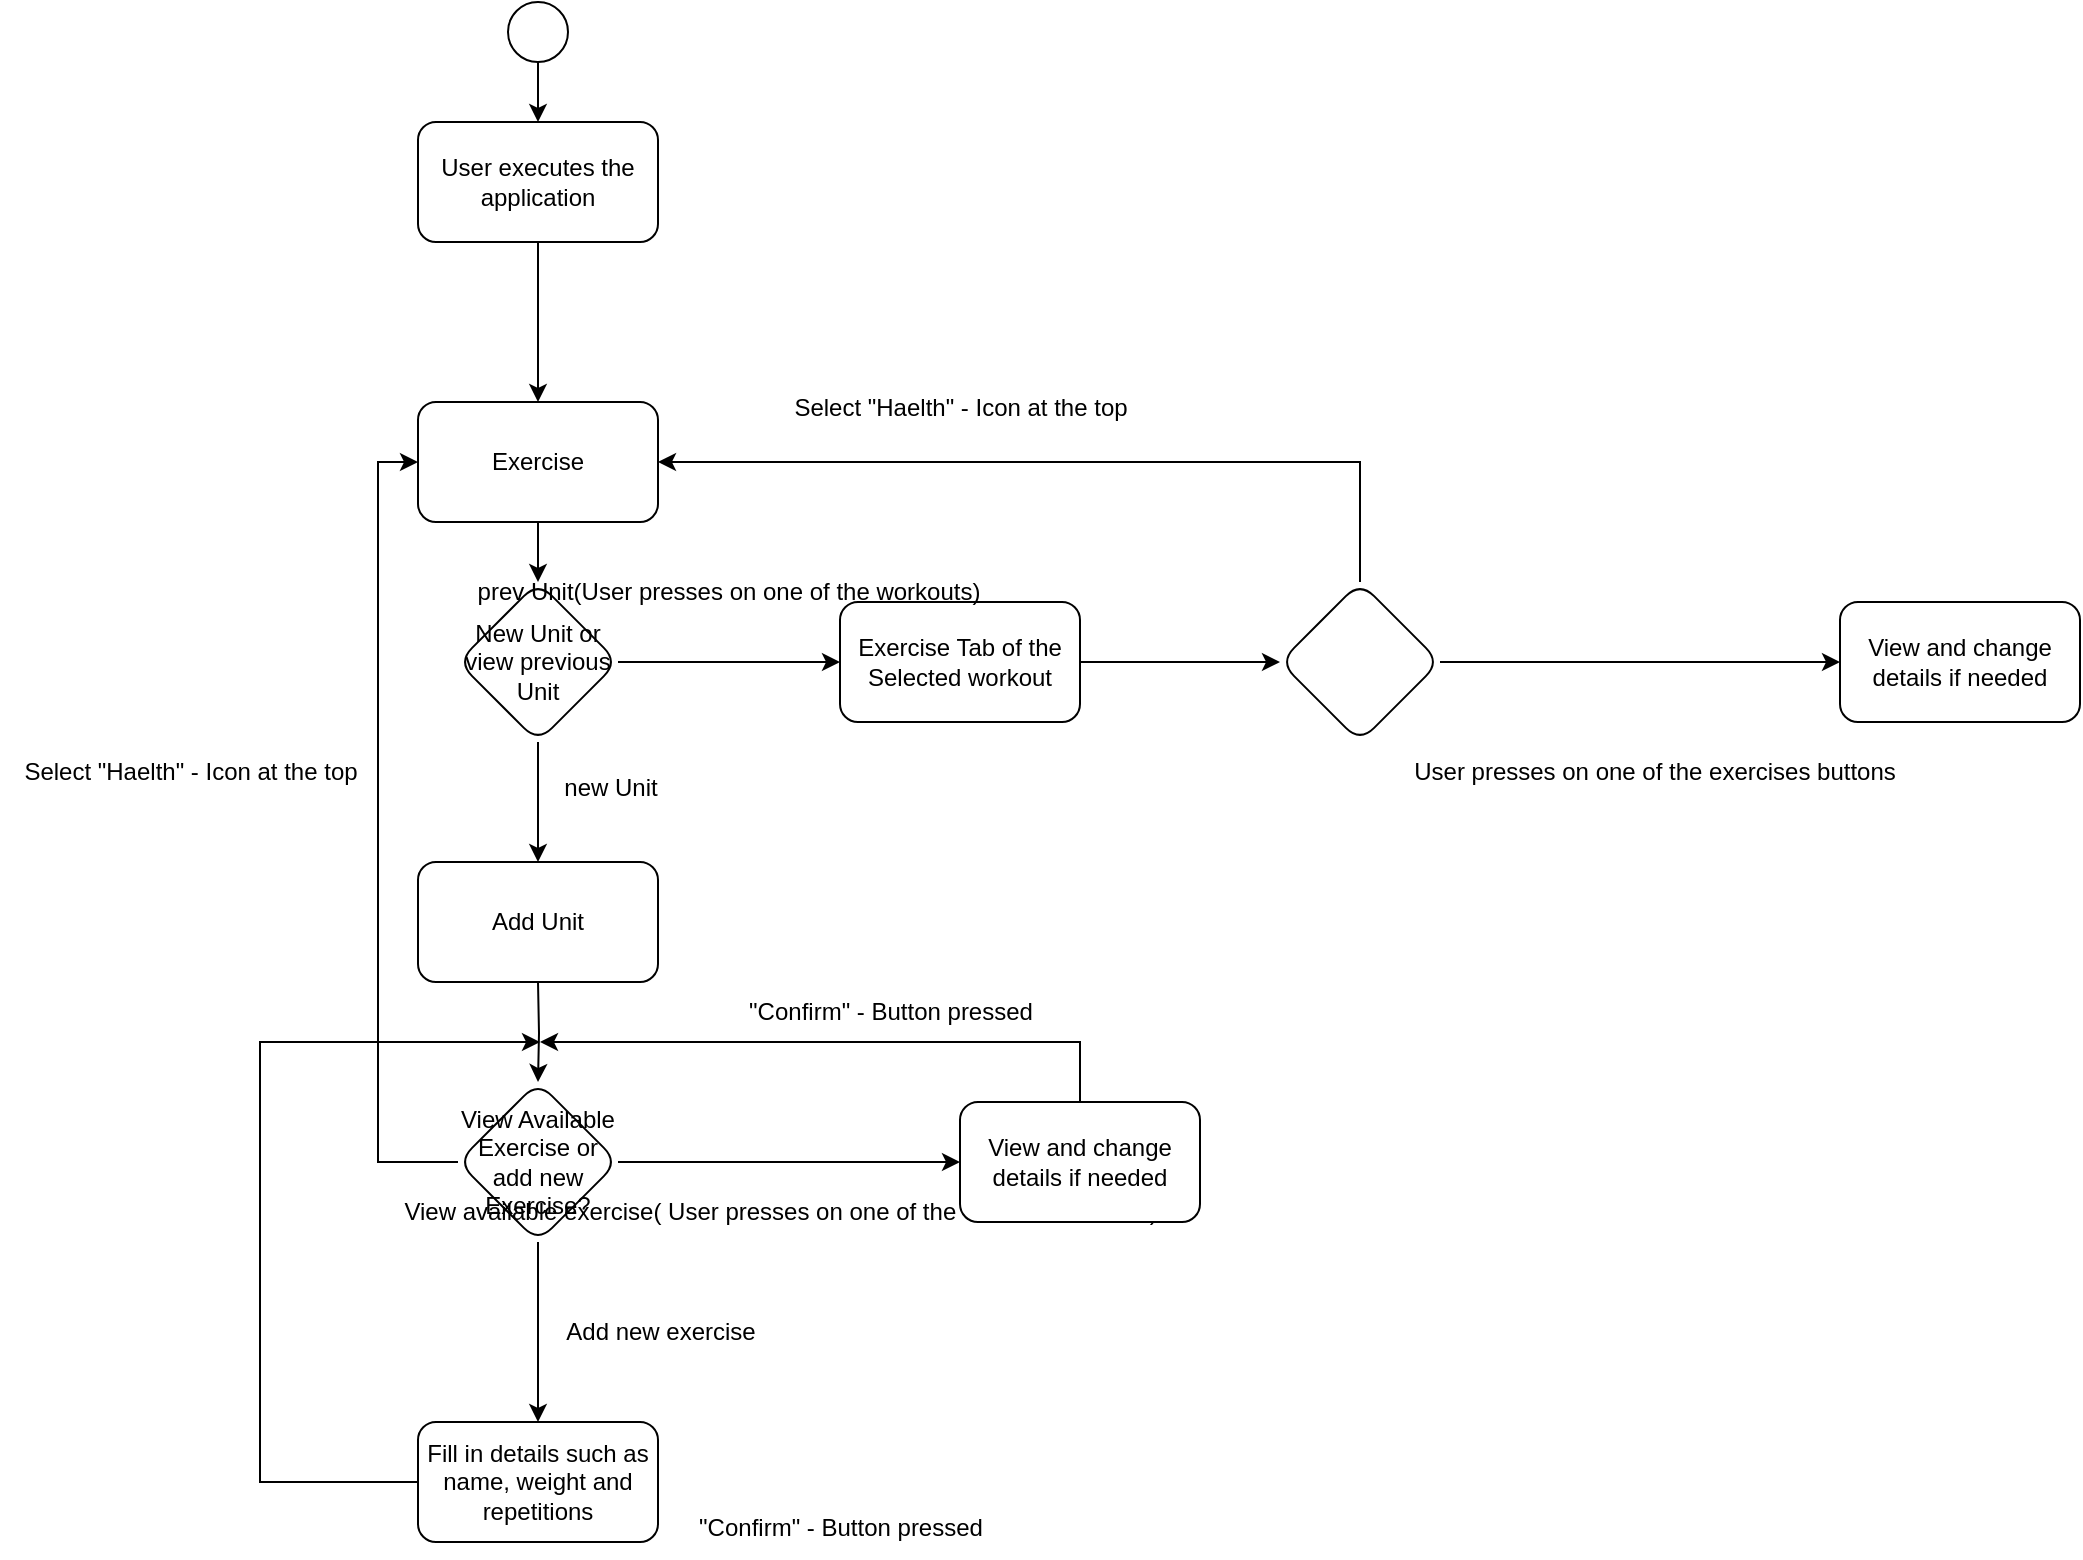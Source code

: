 <mxfile version="24.8.3">
  <diagram name="Seite-1" id="Pswi56oVJqAGP2YK2Thq">
    <mxGraphModel grid="1" page="1" gridSize="10" guides="1" tooltips="1" connect="1" arrows="1" fold="1" pageScale="1" pageWidth="827" pageHeight="1169" math="0" shadow="0">
      <root>
        <mxCell id="0" />
        <mxCell id="1" parent="0" />
        <mxCell id="Qe7jtC1Gjov7ooiE8B-M-1" value="" style="ellipse;" vertex="1" parent="1">
          <mxGeometry x="384" y="20" width="30" height="30" as="geometry" />
        </mxCell>
        <mxCell id="ymSWXSZjxfcndTdVbxmt-2" value="" style="edgeStyle=orthogonalEdgeStyle;rounded=0;orthogonalLoop=1;jettySize=auto;html=1;" edge="1" parent="1" source="Qe7jtC1Gjov7ooiE8B-M-2" target="ymSWXSZjxfcndTdVbxmt-1">
          <mxGeometry relative="1" as="geometry" />
        </mxCell>
        <mxCell id="Qe7jtC1Gjov7ooiE8B-M-2" value="User executes the application" style="rounded=1;whiteSpace=wrap;html=1;" vertex="1" parent="1">
          <mxGeometry x="339" y="80" width="120" height="60" as="geometry" />
        </mxCell>
        <mxCell id="Qe7jtC1Gjov7ooiE8B-M-4" value="" style="endArrow=classic;html=1;rounded=0;exitX=0.5;exitY=1;exitDx=0;exitDy=0;entryX=0.5;entryY=0;entryDx=0;entryDy=0;" edge="1" parent="1" source="Qe7jtC1Gjov7ooiE8B-M-1" target="Qe7jtC1Gjov7ooiE8B-M-2">
          <mxGeometry width="50" height="50" relative="1" as="geometry">
            <mxPoint x="380" y="270" as="sourcePoint" />
            <mxPoint x="430" y="220" as="targetPoint" />
          </mxGeometry>
        </mxCell>
        <mxCell id="ymSWXSZjxfcndTdVbxmt-18" value="" style="edgeStyle=orthogonalEdgeStyle;rounded=0;orthogonalLoop=1;jettySize=auto;html=1;" edge="1" parent="1" source="ymSWXSZjxfcndTdVbxmt-1" target="ymSWXSZjxfcndTdVbxmt-17">
          <mxGeometry relative="1" as="geometry" />
        </mxCell>
        <mxCell id="ymSWXSZjxfcndTdVbxmt-1" value="Exercise" style="whiteSpace=wrap;html=1;rounded=1;" vertex="1" parent="1">
          <mxGeometry x="339" y="220" width="120" height="60" as="geometry" />
        </mxCell>
        <mxCell id="ymSWXSZjxfcndTdVbxmt-6" value="" style="edgeStyle=orthogonalEdgeStyle;rounded=0;orthogonalLoop=1;jettySize=auto;html=1;" edge="1" parent="1" target="ymSWXSZjxfcndTdVbxmt-5">
          <mxGeometry relative="1" as="geometry">
            <mxPoint x="399" y="510" as="sourcePoint" />
          </mxGeometry>
        </mxCell>
        <mxCell id="ymSWXSZjxfcndTdVbxmt-3" value="Add Unit" style="whiteSpace=wrap;html=1;rounded=1;" vertex="1" parent="1">
          <mxGeometry x="339" y="450" width="120" height="60" as="geometry" />
        </mxCell>
        <mxCell id="ymSWXSZjxfcndTdVbxmt-8" value="" style="edgeStyle=orthogonalEdgeStyle;rounded=0;orthogonalLoop=1;jettySize=auto;html=1;entryX=0;entryY=0.5;entryDx=0;entryDy=0;" edge="1" parent="1" source="ymSWXSZjxfcndTdVbxmt-5" target="ymSWXSZjxfcndTdVbxmt-27">
          <mxGeometry relative="1" as="geometry">
            <mxPoint x="590" y="600" as="targetPoint" />
          </mxGeometry>
        </mxCell>
        <mxCell id="ymSWXSZjxfcndTdVbxmt-10" value="" style="edgeStyle=orthogonalEdgeStyle;rounded=0;orthogonalLoop=1;jettySize=auto;html=1;" edge="1" parent="1" source="ymSWXSZjxfcndTdVbxmt-5" target="ymSWXSZjxfcndTdVbxmt-9">
          <mxGeometry relative="1" as="geometry" />
        </mxCell>
        <mxCell id="ymSWXSZjxfcndTdVbxmt-44" style="edgeStyle=orthogonalEdgeStyle;rounded=0;orthogonalLoop=1;jettySize=auto;html=1;exitX=0;exitY=0.5;exitDx=0;exitDy=0;entryX=0;entryY=0.5;entryDx=0;entryDy=0;" edge="1" parent="1" source="ymSWXSZjxfcndTdVbxmt-5" target="ymSWXSZjxfcndTdVbxmt-1">
          <mxGeometry relative="1" as="geometry">
            <mxPoint x="300" y="220" as="targetPoint" />
          </mxGeometry>
        </mxCell>
        <mxCell id="ymSWXSZjxfcndTdVbxmt-5" value="View Available Exercise or add new Exercise?" style="rhombus;whiteSpace=wrap;html=1;rounded=1;" vertex="1" parent="1">
          <mxGeometry x="359" y="560" width="80" height="80" as="geometry" />
        </mxCell>
        <mxCell id="ymSWXSZjxfcndTdVbxmt-41" style="edgeStyle=orthogonalEdgeStyle;rounded=0;orthogonalLoop=1;jettySize=auto;html=1;exitX=1;exitY=0.5;exitDx=0;exitDy=0;" edge="1" parent="1" source="ymSWXSZjxfcndTdVbxmt-9">
          <mxGeometry relative="1" as="geometry">
            <mxPoint x="400" y="540" as="targetPoint" />
            <Array as="points">
              <mxPoint x="260" y="760" />
              <mxPoint x="260" y="540" />
            </Array>
          </mxGeometry>
        </mxCell>
        <mxCell id="ymSWXSZjxfcndTdVbxmt-9" value="Fill in details such as name, weight and repetitions" style="whiteSpace=wrap;html=1;rounded=1;" vertex="1" parent="1">
          <mxGeometry x="339" y="730" width="120" height="60" as="geometry" />
        </mxCell>
        <mxCell id="ymSWXSZjxfcndTdVbxmt-12" value="View available exercise(&amp;nbsp;&lt;span style=&quot;text-wrap-mode: wrap;&quot;&gt;User presses on one of the exercises buttons)&lt;/span&gt;" style="text;html=1;align=center;verticalAlign=middle;resizable=0;points=[];autosize=1;strokeColor=none;fillColor=none;" vertex="1" parent="1">
          <mxGeometry x="320" y="610" width="400" height="30" as="geometry" />
        </mxCell>
        <mxCell id="ymSWXSZjxfcndTdVbxmt-13" value="Add new exercise" style="text;html=1;align=center;verticalAlign=middle;resizable=0;points=[];autosize=1;strokeColor=none;fillColor=none;" vertex="1" parent="1">
          <mxGeometry x="400" y="670" width="120" height="30" as="geometry" />
        </mxCell>
        <mxCell id="ymSWXSZjxfcndTdVbxmt-20" value="" style="edgeStyle=orthogonalEdgeStyle;rounded=0;orthogonalLoop=1;jettySize=auto;html=1;" edge="1" parent="1" source="ymSWXSZjxfcndTdVbxmt-17" target="ymSWXSZjxfcndTdVbxmt-19">
          <mxGeometry relative="1" as="geometry" />
        </mxCell>
        <mxCell id="ymSWXSZjxfcndTdVbxmt-21" value="" style="edgeStyle=orthogonalEdgeStyle;rounded=0;orthogonalLoop=1;jettySize=auto;html=1;" edge="1" parent="1" source="ymSWXSZjxfcndTdVbxmt-17" target="ymSWXSZjxfcndTdVbxmt-3">
          <mxGeometry relative="1" as="geometry" />
        </mxCell>
        <mxCell id="ymSWXSZjxfcndTdVbxmt-17" value="New Unit or view previous Unit" style="rhombus;whiteSpace=wrap;html=1;rounded=1;" vertex="1" parent="1">
          <mxGeometry x="359" y="310" width="80" height="80" as="geometry" />
        </mxCell>
        <mxCell id="ymSWXSZjxfcndTdVbxmt-49" value="" style="edgeStyle=orthogonalEdgeStyle;rounded=0;orthogonalLoop=1;jettySize=auto;html=1;" edge="1" parent="1" source="ymSWXSZjxfcndTdVbxmt-19" target="ymSWXSZjxfcndTdVbxmt-48">
          <mxGeometry relative="1" as="geometry" />
        </mxCell>
        <mxCell id="ymSWXSZjxfcndTdVbxmt-19" value="Exercise Tab of the Selected workout" style="whiteSpace=wrap;html=1;rounded=1;" vertex="1" parent="1">
          <mxGeometry x="550" y="320" width="120" height="60" as="geometry" />
        </mxCell>
        <mxCell id="ymSWXSZjxfcndTdVbxmt-22" value="prev Unit(&lt;span style=&quot;text-wrap-mode: wrap;&quot;&gt;User presses on one of the workouts&lt;/span&gt;)" style="text;html=1;align=center;verticalAlign=middle;resizable=0;points=[];autosize=1;strokeColor=none;fillColor=none;" vertex="1" parent="1">
          <mxGeometry x="359" y="300" width="270" height="30" as="geometry" />
        </mxCell>
        <mxCell id="ymSWXSZjxfcndTdVbxmt-23" value="new Unit" style="text;html=1;align=center;verticalAlign=middle;resizable=0;points=[];autosize=1;strokeColor=none;fillColor=none;" vertex="1" parent="1">
          <mxGeometry x="400" y="398" width="70" height="30" as="geometry" />
        </mxCell>
        <mxCell id="ymSWXSZjxfcndTdVbxmt-43" style="edgeStyle=orthogonalEdgeStyle;rounded=0;orthogonalLoop=1;jettySize=auto;html=1;exitX=0.5;exitY=0;exitDx=0;exitDy=0;" edge="1" parent="1" source="ymSWXSZjxfcndTdVbxmt-27">
          <mxGeometry relative="1" as="geometry">
            <mxPoint x="400" y="540" as="targetPoint" />
            <Array as="points">
              <mxPoint x="670" y="540" />
            </Array>
          </mxGeometry>
        </mxCell>
        <mxCell id="ymSWXSZjxfcndTdVbxmt-27" value="View and change details if needed" style="whiteSpace=wrap;html=1;rounded=1;" vertex="1" parent="1">
          <mxGeometry x="610" y="570" width="120" height="60" as="geometry" />
        </mxCell>
        <mxCell id="ymSWXSZjxfcndTdVbxmt-32" value="View and change details if needed" style="whiteSpace=wrap;html=1;rounded=1;" vertex="1" parent="1">
          <mxGeometry x="1050" y="320" width="120" height="60" as="geometry" />
        </mxCell>
        <mxCell id="ymSWXSZjxfcndTdVbxmt-35" value="&quot;Confirm&quot; - Button pressed" style="text;html=1;align=center;verticalAlign=middle;resizable=0;points=[];autosize=1;strokeColor=none;fillColor=none;" vertex="1" parent="1">
          <mxGeometry x="490" y="510" width="170" height="30" as="geometry" />
        </mxCell>
        <mxCell id="ymSWXSZjxfcndTdVbxmt-37" value="Select &quot;Haelth&quot; - Icon at the top" style="text;html=1;align=center;verticalAlign=middle;resizable=0;points=[];autosize=1;strokeColor=none;fillColor=none;" vertex="1" parent="1">
          <mxGeometry x="130" y="390" width="190" height="30" as="geometry" />
        </mxCell>
        <mxCell id="ymSWXSZjxfcndTdVbxmt-40" value="&lt;span style=&quot;text-wrap-mode: wrap;&quot;&gt;User presses on one of the exercises buttons&lt;/span&gt;" style="text;html=1;align=center;verticalAlign=middle;resizable=0;points=[];autosize=1;strokeColor=none;fillColor=none;" vertex="1" parent="1">
          <mxGeometry x="827" y="390" width="260" height="30" as="geometry" />
        </mxCell>
        <mxCell id="ymSWXSZjxfcndTdVbxmt-42" value="&quot;Confirm&quot; - Button pressed" style="text;html=1;align=center;verticalAlign=middle;resizable=0;points=[];autosize=1;strokeColor=none;fillColor=none;" vertex="1" parent="1">
          <mxGeometry x="465" y="768" width="170" height="30" as="geometry" />
        </mxCell>
        <mxCell id="ymSWXSZjxfcndTdVbxmt-50" style="edgeStyle=orthogonalEdgeStyle;rounded=0;orthogonalLoop=1;jettySize=auto;html=1;exitX=1;exitY=0.5;exitDx=0;exitDy=0;entryX=0;entryY=0.5;entryDx=0;entryDy=0;" edge="1" parent="1" source="ymSWXSZjxfcndTdVbxmt-48" target="ymSWXSZjxfcndTdVbxmt-32">
          <mxGeometry relative="1" as="geometry" />
        </mxCell>
        <mxCell id="ymSWXSZjxfcndTdVbxmt-51" style="edgeStyle=orthogonalEdgeStyle;rounded=0;orthogonalLoop=1;jettySize=auto;html=1;exitX=0.5;exitY=0;exitDx=0;exitDy=0;entryX=1;entryY=0.5;entryDx=0;entryDy=0;" edge="1" parent="1" source="ymSWXSZjxfcndTdVbxmt-48" target="ymSWXSZjxfcndTdVbxmt-1">
          <mxGeometry relative="1" as="geometry" />
        </mxCell>
        <mxCell id="ymSWXSZjxfcndTdVbxmt-48" value="" style="rhombus;whiteSpace=wrap;html=1;rounded=1;" vertex="1" parent="1">
          <mxGeometry x="770" y="310" width="80" height="80" as="geometry" />
        </mxCell>
        <mxCell id="ymSWXSZjxfcndTdVbxmt-52" value="Select &quot;Haelth&quot; - Icon at the top" style="text;html=1;align=center;verticalAlign=middle;resizable=0;points=[];autosize=1;strokeColor=none;fillColor=none;" vertex="1" parent="1">
          <mxGeometry x="515" y="208" width="190" height="30" as="geometry" />
        </mxCell>
      </root>
    </mxGraphModel>
  </diagram>
</mxfile>
